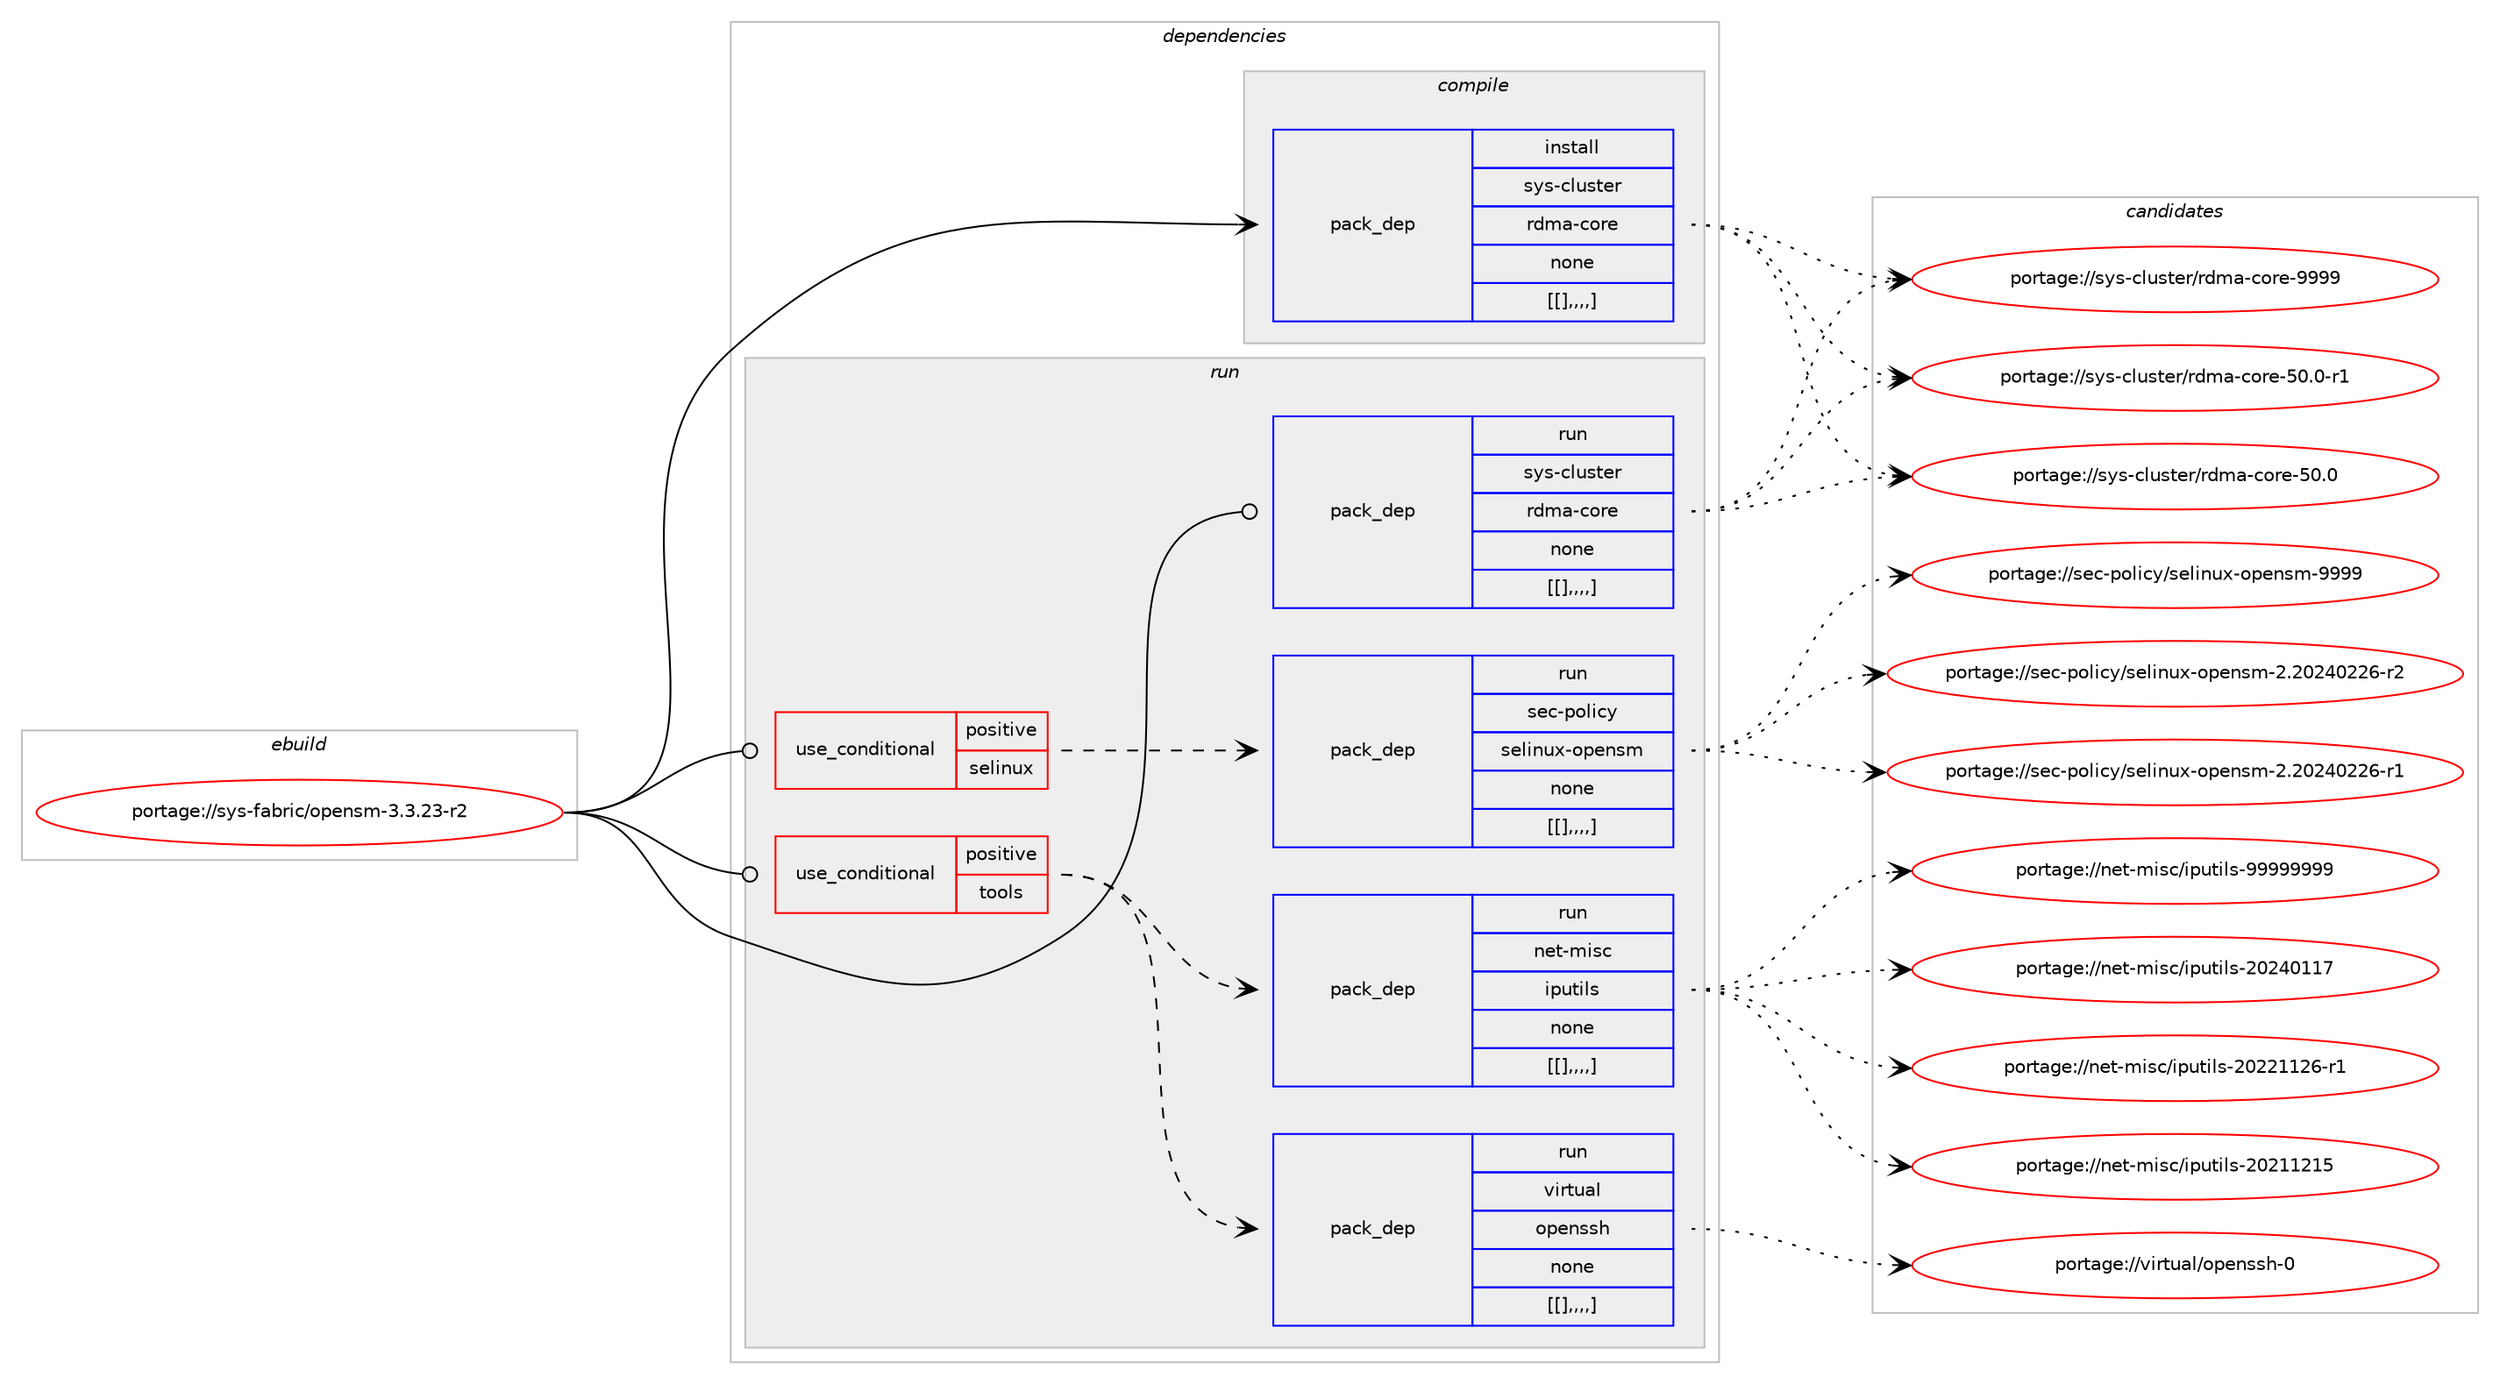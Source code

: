 digraph prolog {

# *************
# Graph options
# *************

newrank=true;
concentrate=true;
compound=true;
graph [rankdir=LR,fontname=Helvetica,fontsize=10,ranksep=1.5];#, ranksep=2.5, nodesep=0.2];
edge  [arrowhead=vee];
node  [fontname=Helvetica,fontsize=10];

# **********
# The ebuild
# **********

subgraph cluster_leftcol {
color=gray;
label=<<i>ebuild</i>>;
id [label="portage://sys-fabric/opensm-3.3.23-r2", color=red, width=4, href="../sys-fabric/opensm-3.3.23-r2.svg"];
}

# ****************
# The dependencies
# ****************

subgraph cluster_midcol {
color=gray;
label=<<i>dependencies</i>>;
subgraph cluster_compile {
fillcolor="#eeeeee";
style=filled;
label=<<i>compile</i>>;
subgraph pack324163 {
dependency447733 [label=<<TABLE BORDER="0" CELLBORDER="1" CELLSPACING="0" CELLPADDING="4" WIDTH="220"><TR><TD ROWSPAN="6" CELLPADDING="30">pack_dep</TD></TR><TR><TD WIDTH="110">install</TD></TR><TR><TD>sys-cluster</TD></TR><TR><TD>rdma-core</TD></TR><TR><TD>none</TD></TR><TR><TD>[[],,,,]</TD></TR></TABLE>>, shape=none, color=blue];
}
id:e -> dependency447733:w [weight=20,style="solid",arrowhead="vee"];
}
subgraph cluster_compileandrun {
fillcolor="#eeeeee";
style=filled;
label=<<i>compile and run</i>>;
}
subgraph cluster_run {
fillcolor="#eeeeee";
style=filled;
label=<<i>run</i>>;
subgraph cond120591 {
dependency447734 [label=<<TABLE BORDER="0" CELLBORDER="1" CELLSPACING="0" CELLPADDING="4"><TR><TD ROWSPAN="3" CELLPADDING="10">use_conditional</TD></TR><TR><TD>positive</TD></TR><TR><TD>selinux</TD></TR></TABLE>>, shape=none, color=red];
subgraph pack324164 {
dependency447735 [label=<<TABLE BORDER="0" CELLBORDER="1" CELLSPACING="0" CELLPADDING="4" WIDTH="220"><TR><TD ROWSPAN="6" CELLPADDING="30">pack_dep</TD></TR><TR><TD WIDTH="110">run</TD></TR><TR><TD>sec-policy</TD></TR><TR><TD>selinux-opensm</TD></TR><TR><TD>none</TD></TR><TR><TD>[[],,,,]</TD></TR></TABLE>>, shape=none, color=blue];
}
dependency447734:e -> dependency447735:w [weight=20,style="dashed",arrowhead="vee"];
}
id:e -> dependency447734:w [weight=20,style="solid",arrowhead="odot"];
subgraph cond120592 {
dependency447736 [label=<<TABLE BORDER="0" CELLBORDER="1" CELLSPACING="0" CELLPADDING="4"><TR><TD ROWSPAN="3" CELLPADDING="10">use_conditional</TD></TR><TR><TD>positive</TD></TR><TR><TD>tools</TD></TR></TABLE>>, shape=none, color=red];
subgraph pack324165 {
dependency447737 [label=<<TABLE BORDER="0" CELLBORDER="1" CELLSPACING="0" CELLPADDING="4" WIDTH="220"><TR><TD ROWSPAN="6" CELLPADDING="30">pack_dep</TD></TR><TR><TD WIDTH="110">run</TD></TR><TR><TD>net-misc</TD></TR><TR><TD>iputils</TD></TR><TR><TD>none</TD></TR><TR><TD>[[],,,,]</TD></TR></TABLE>>, shape=none, color=blue];
}
dependency447736:e -> dependency447737:w [weight=20,style="dashed",arrowhead="vee"];
subgraph pack324166 {
dependency447738 [label=<<TABLE BORDER="0" CELLBORDER="1" CELLSPACING="0" CELLPADDING="4" WIDTH="220"><TR><TD ROWSPAN="6" CELLPADDING="30">pack_dep</TD></TR><TR><TD WIDTH="110">run</TD></TR><TR><TD>virtual</TD></TR><TR><TD>openssh</TD></TR><TR><TD>none</TD></TR><TR><TD>[[],,,,]</TD></TR></TABLE>>, shape=none, color=blue];
}
dependency447736:e -> dependency447738:w [weight=20,style="dashed",arrowhead="vee"];
}
id:e -> dependency447736:w [weight=20,style="solid",arrowhead="odot"];
subgraph pack324167 {
dependency447739 [label=<<TABLE BORDER="0" CELLBORDER="1" CELLSPACING="0" CELLPADDING="4" WIDTH="220"><TR><TD ROWSPAN="6" CELLPADDING="30">pack_dep</TD></TR><TR><TD WIDTH="110">run</TD></TR><TR><TD>sys-cluster</TD></TR><TR><TD>rdma-core</TD></TR><TR><TD>none</TD></TR><TR><TD>[[],,,,]</TD></TR></TABLE>>, shape=none, color=blue];
}
id:e -> dependency447739:w [weight=20,style="solid",arrowhead="odot"];
}
}

# **************
# The candidates
# **************

subgraph cluster_choices {
rank=same;
color=gray;
label=<<i>candidates</i>>;

subgraph choice324163 {
color=black;
nodesep=1;
choice1151211154599108117115116101114471141001099745991111141014557575757 [label="portage://sys-cluster/rdma-core-9999", color=red, width=4,href="../sys-cluster/rdma-core-9999.svg"];
choice11512111545991081171151161011144711410010997459911111410145534846484511449 [label="portage://sys-cluster/rdma-core-50.0-r1", color=red, width=4,href="../sys-cluster/rdma-core-50.0-r1.svg"];
choice1151211154599108117115116101114471141001099745991111141014553484648 [label="portage://sys-cluster/rdma-core-50.0", color=red, width=4,href="../sys-cluster/rdma-core-50.0.svg"];
dependency447733:e -> choice1151211154599108117115116101114471141001099745991111141014557575757:w [style=dotted,weight="100"];
dependency447733:e -> choice11512111545991081171151161011144711410010997459911111410145534846484511449:w [style=dotted,weight="100"];
dependency447733:e -> choice1151211154599108117115116101114471141001099745991111141014553484648:w [style=dotted,weight="100"];
}
subgraph choice324164 {
color=black;
nodesep=1;
choice11510199451121111081059912147115101108105110117120451111121011101151094557575757 [label="portage://sec-policy/selinux-opensm-9999", color=red, width=4,href="../sec-policy/selinux-opensm-9999.svg"];
choice115101994511211110810599121471151011081051101171204511111210111011510945504650485052485050544511450 [label="portage://sec-policy/selinux-opensm-2.20240226-r2", color=red, width=4,href="../sec-policy/selinux-opensm-2.20240226-r2.svg"];
choice115101994511211110810599121471151011081051101171204511111210111011510945504650485052485050544511449 [label="portage://sec-policy/selinux-opensm-2.20240226-r1", color=red, width=4,href="../sec-policy/selinux-opensm-2.20240226-r1.svg"];
dependency447735:e -> choice11510199451121111081059912147115101108105110117120451111121011101151094557575757:w [style=dotted,weight="100"];
dependency447735:e -> choice115101994511211110810599121471151011081051101171204511111210111011510945504650485052485050544511450:w [style=dotted,weight="100"];
dependency447735:e -> choice115101994511211110810599121471151011081051101171204511111210111011510945504650485052485050544511449:w [style=dotted,weight="100"];
}
subgraph choice324165 {
color=black;
nodesep=1;
choice110101116451091051159947105112117116105108115455757575757575757 [label="portage://net-misc/iputils-99999999", color=red, width=4,href="../net-misc/iputils-99999999.svg"];
choice110101116451091051159947105112117116105108115455048505248494955 [label="portage://net-misc/iputils-20240117", color=red, width=4,href="../net-misc/iputils-20240117.svg"];
choice1101011164510910511599471051121171161051081154550485050494950544511449 [label="portage://net-misc/iputils-20221126-r1", color=red, width=4,href="../net-misc/iputils-20221126-r1.svg"];
choice110101116451091051159947105112117116105108115455048504949504953 [label="portage://net-misc/iputils-20211215", color=red, width=4,href="../net-misc/iputils-20211215.svg"];
dependency447737:e -> choice110101116451091051159947105112117116105108115455757575757575757:w [style=dotted,weight="100"];
dependency447737:e -> choice110101116451091051159947105112117116105108115455048505248494955:w [style=dotted,weight="100"];
dependency447737:e -> choice1101011164510910511599471051121171161051081154550485050494950544511449:w [style=dotted,weight="100"];
dependency447737:e -> choice110101116451091051159947105112117116105108115455048504949504953:w [style=dotted,weight="100"];
}
subgraph choice324166 {
color=black;
nodesep=1;
choice11810511411611797108471111121011101151151044548 [label="portage://virtual/openssh-0", color=red, width=4,href="../virtual/openssh-0.svg"];
dependency447738:e -> choice11810511411611797108471111121011101151151044548:w [style=dotted,weight="100"];
}
subgraph choice324167 {
color=black;
nodesep=1;
choice1151211154599108117115116101114471141001099745991111141014557575757 [label="portage://sys-cluster/rdma-core-9999", color=red, width=4,href="../sys-cluster/rdma-core-9999.svg"];
choice11512111545991081171151161011144711410010997459911111410145534846484511449 [label="portage://sys-cluster/rdma-core-50.0-r1", color=red, width=4,href="../sys-cluster/rdma-core-50.0-r1.svg"];
choice1151211154599108117115116101114471141001099745991111141014553484648 [label="portage://sys-cluster/rdma-core-50.0", color=red, width=4,href="../sys-cluster/rdma-core-50.0.svg"];
dependency447739:e -> choice1151211154599108117115116101114471141001099745991111141014557575757:w [style=dotted,weight="100"];
dependency447739:e -> choice11512111545991081171151161011144711410010997459911111410145534846484511449:w [style=dotted,weight="100"];
dependency447739:e -> choice1151211154599108117115116101114471141001099745991111141014553484648:w [style=dotted,weight="100"];
}
}

}

